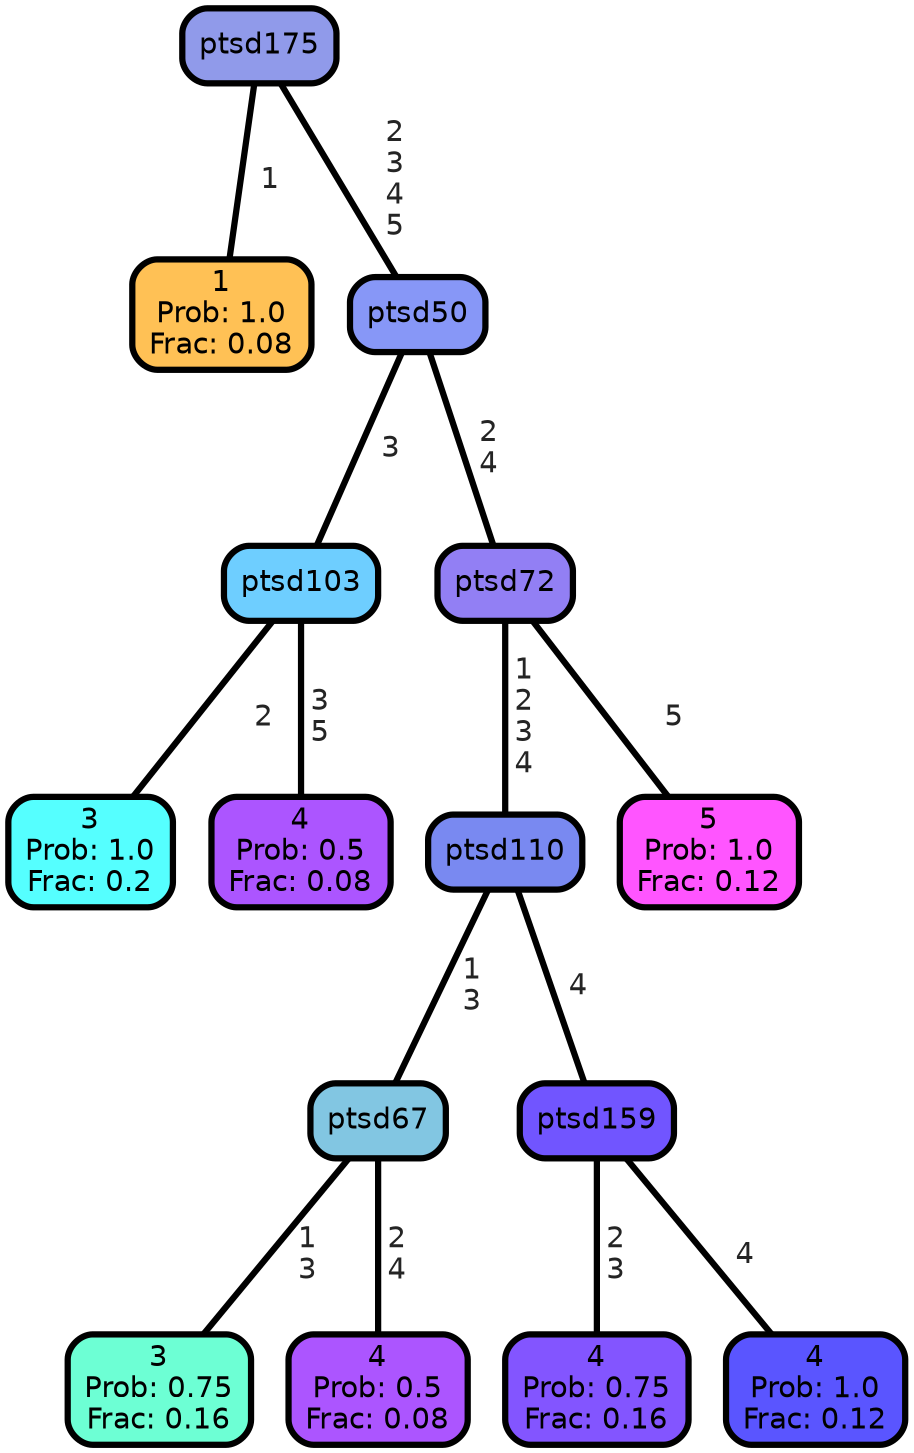 graph Tree {
node [shape=box, style="filled, rounded",color="black",penwidth="3",fontcolor="black",                 fontname=helvetica] ;
graph [ranksep="0 equally", splines=straight,                 bgcolor=transparent, dpi=200] ;
edge [fontname=helvetica, fontweight=bold,fontcolor=grey14,color=black] ;
0 [label="1
Prob: 1.0
Frac: 0.08", fillcolor="#ffc155"] ;
1 [label="ptsd175", fillcolor="#909aea"] ;
2 [label="3
Prob: 1.0
Frac: 0.2", fillcolor="#55ffff"] ;
3 [label="ptsd103", fillcolor="#6eceff"] ;
4 [label="4
Prob: 0.5
Frac: 0.08", fillcolor="#ac55ff"] ;
5 [label="ptsd50", fillcolor="#8797f7"] ;
6 [label="3
Prob: 0.75
Frac: 0.16", fillcolor="#6dffd4"] ;
7 [label="ptsd67", fillcolor="#82c6e2"] ;
8 [label="4
Prob: 0.5
Frac: 0.08", fillcolor="#ac55ff"] ;
9 [label="ptsd110", fillcolor="#7989f1"] ;
10 [label="4
Prob: 0.75
Frac: 0.16", fillcolor="#8355ff"] ;
11 [label="ptsd159", fillcolor="#7155ff"] ;
12 [label="4
Prob: 1.0
Frac: 0.12", fillcolor="#5a55ff"] ;
13 [label="ptsd72", fillcolor="#927ff4"] ;
14 [label="5
Prob: 1.0
Frac: 0.12", fillcolor="#ff55ff"] ;
1 -- 0 [label=" 1",penwidth=3] ;
1 -- 5 [label=" 2\n 3\n 4\n 5",penwidth=3] ;
3 -- 2 [label=" 2",penwidth=3] ;
3 -- 4 [label=" 3\n 5",penwidth=3] ;
5 -- 3 [label=" 3",penwidth=3] ;
5 -- 13 [label=" 2\n 4",penwidth=3] ;
7 -- 6 [label=" 1\n 3",penwidth=3] ;
7 -- 8 [label=" 2\n 4",penwidth=3] ;
9 -- 7 [label=" 1\n 3",penwidth=3] ;
9 -- 11 [label=" 4",penwidth=3] ;
11 -- 10 [label=" 2\n 3",penwidth=3] ;
11 -- 12 [label=" 4",penwidth=3] ;
13 -- 9 [label=" 1\n 2\n 3\n 4",penwidth=3] ;
13 -- 14 [label=" 5",penwidth=3] ;
{rank = same;}}